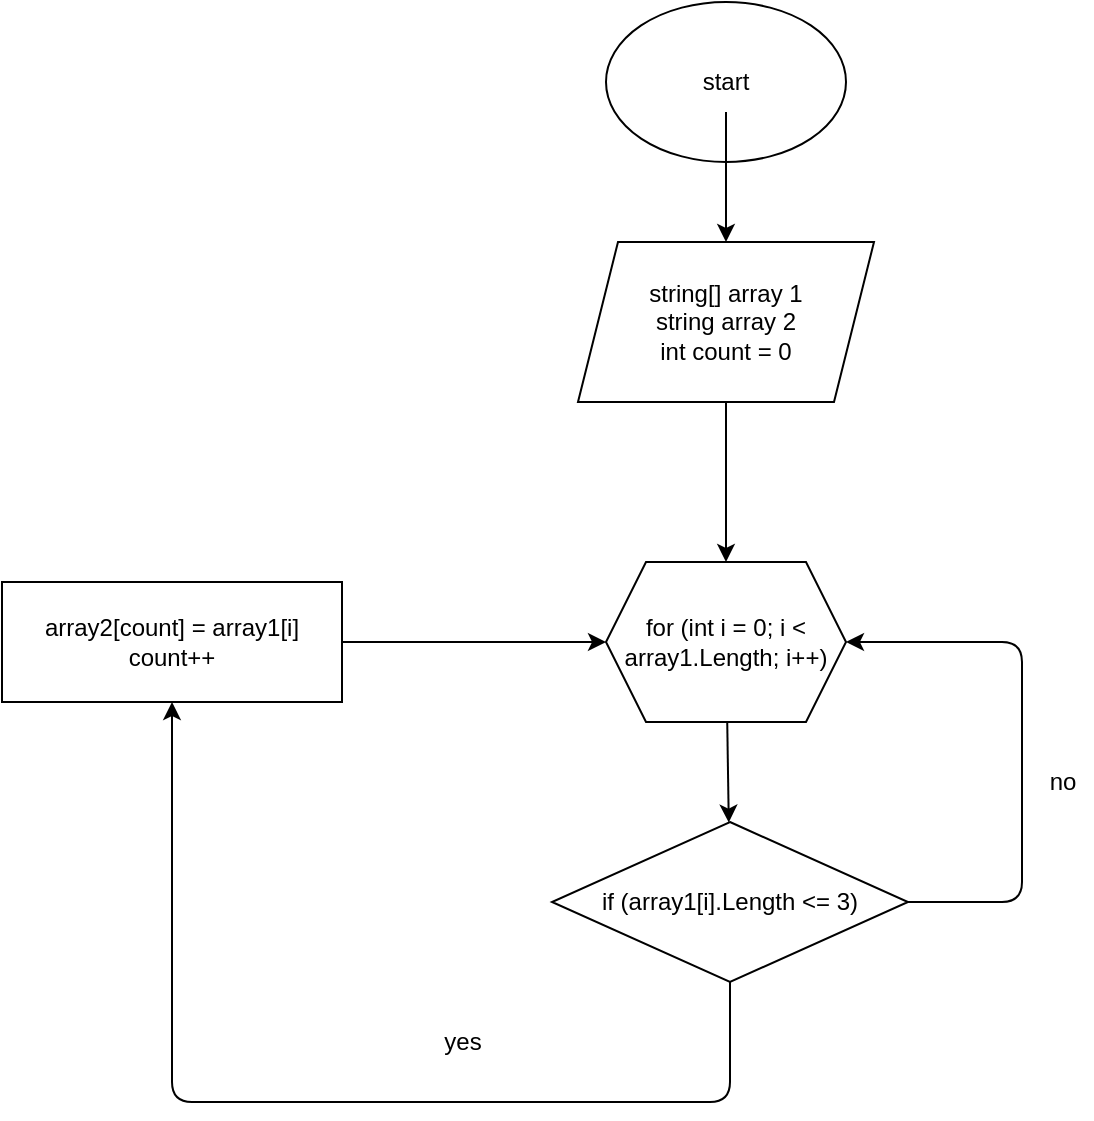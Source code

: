 <mxfile>
    <diagram id="BE1k77Hx6XxhOCVv2bDJ" name="Страница 1">
        <mxGraphModel dx="411" dy="600" grid="1" gridSize="10" guides="1" tooltips="1" connect="1" arrows="1" fold="1" page="1" pageScale="1" pageWidth="827" pageHeight="1169" math="0" shadow="0">
            <root>
                <mxCell id="0"/>
                <mxCell id="1" parent="0"/>
                <mxCell id="2" value="" style="ellipse;whiteSpace=wrap;html=1;" vertex="1" parent="1">
                    <mxGeometry x="352" y="20" width="120" height="80" as="geometry"/>
                </mxCell>
                <mxCell id="34" value="" style="edgeStyle=none;html=1;" edge="1" parent="1" source="3" target="33">
                    <mxGeometry relative="1" as="geometry"/>
                </mxCell>
                <mxCell id="3" value="start" style="text;html=1;strokeColor=none;fillColor=none;align=center;verticalAlign=middle;whiteSpace=wrap;rounded=0;" vertex="1" parent="1">
                    <mxGeometry x="382" y="45" width="60" height="30" as="geometry"/>
                </mxCell>
                <mxCell id="36" value="" style="edgeStyle=none;html=1;" edge="1" parent="1" source="33" target="35">
                    <mxGeometry relative="1" as="geometry"/>
                </mxCell>
                <mxCell id="33" value="string[] array 1&lt;br&gt;string array 2&lt;br&gt;int count = 0" style="shape=parallelogram;perimeter=parallelogramPerimeter;whiteSpace=wrap;html=1;fixedSize=1;" vertex="1" parent="1">
                    <mxGeometry x="338" y="140" width="148" height="80" as="geometry"/>
                </mxCell>
                <mxCell id="38" value="" style="edgeStyle=none;html=1;" edge="1" parent="1" source="35" target="37">
                    <mxGeometry relative="1" as="geometry"/>
                </mxCell>
                <mxCell id="35" value="for (int i = 0; i &amp;lt; array1.Length; i++)" style="shape=hexagon;perimeter=hexagonPerimeter2;whiteSpace=wrap;html=1;fixedSize=1;" vertex="1" parent="1">
                    <mxGeometry x="352" y="300" width="120" height="80" as="geometry"/>
                </mxCell>
                <mxCell id="39" style="edgeStyle=none;html=1;exitX=0.5;exitY=1;exitDx=0;exitDy=0;entryX=0.5;entryY=1;entryDx=0;entryDy=0;" edge="1" parent="1" source="37" target="40">
                    <mxGeometry relative="1" as="geometry">
                        <mxPoint x="100" y="400" as="targetPoint"/>
                        <Array as="points">
                            <mxPoint x="414" y="570"/>
                            <mxPoint x="135" y="570"/>
                        </Array>
                    </mxGeometry>
                </mxCell>
                <mxCell id="42" style="edgeStyle=none;html=1;exitX=1;exitY=0.5;exitDx=0;exitDy=0;entryX=1;entryY=0.5;entryDx=0;entryDy=0;" edge="1" parent="1" source="37" target="35">
                    <mxGeometry relative="1" as="geometry">
                        <Array as="points">
                            <mxPoint x="560" y="470"/>
                            <mxPoint x="560" y="340"/>
                        </Array>
                    </mxGeometry>
                </mxCell>
                <mxCell id="37" value="if (array1[i].Length &amp;lt;= 3)" style="rhombus;whiteSpace=wrap;html=1;" vertex="1" parent="1">
                    <mxGeometry x="325" y="430" width="178" height="80" as="geometry"/>
                </mxCell>
                <mxCell id="41" style="edgeStyle=none;html=1;entryX=0;entryY=0.5;entryDx=0;entryDy=0;" edge="1" parent="1" source="40" target="35">
                    <mxGeometry relative="1" as="geometry"/>
                </mxCell>
                <mxCell id="40" value="array2[count] = array1[i]&lt;br&gt;count++" style="whiteSpace=wrap;html=1;" vertex="1" parent="1">
                    <mxGeometry x="50" y="310" width="170" height="60" as="geometry"/>
                </mxCell>
                <mxCell id="43" value="yes" style="text;html=1;align=center;verticalAlign=middle;resizable=0;points=[];autosize=1;strokeColor=none;fillColor=none;" vertex="1" parent="1">
                    <mxGeometry x="265" y="530" width="30" height="20" as="geometry"/>
                </mxCell>
                <mxCell id="44" value="no" style="text;html=1;align=center;verticalAlign=middle;resizable=0;points=[];autosize=1;strokeColor=none;fillColor=none;" vertex="1" parent="1">
                    <mxGeometry x="565" y="400" width="30" height="20" as="geometry"/>
                </mxCell>
            </root>
        </mxGraphModel>
    </diagram>
</mxfile>